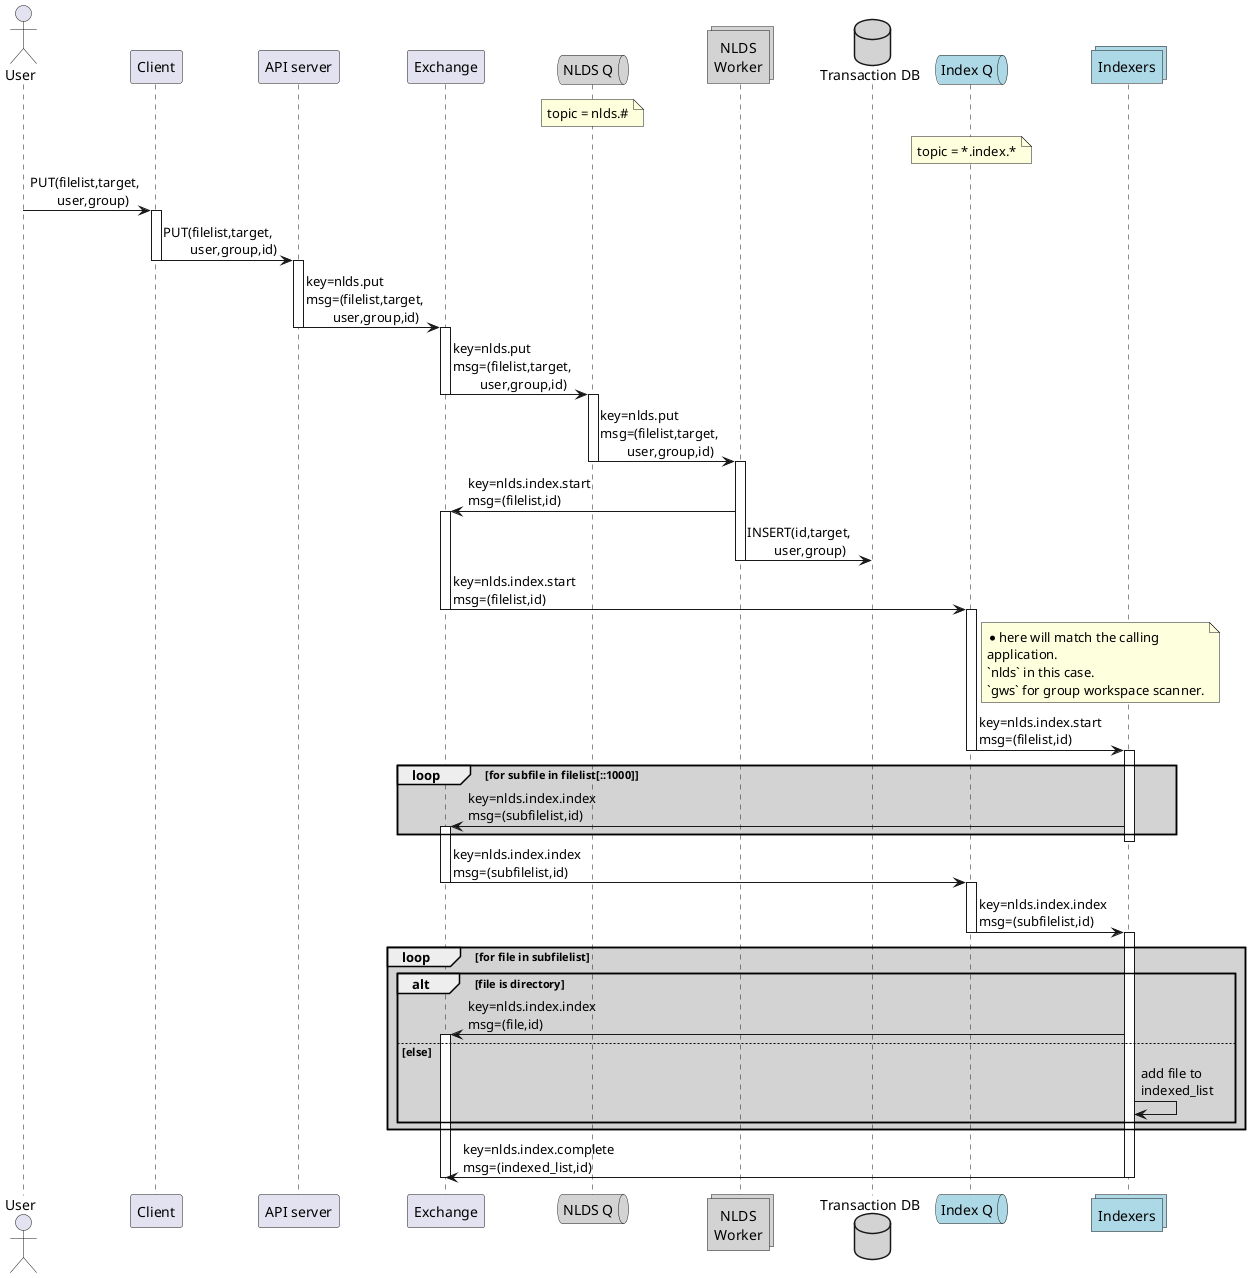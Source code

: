 @startuml message_flow_put

actor user as "User"
participant client as "Client"
participant server as "API server"
participant wex as "Exchange"

queue qw as "NLDS Q" #lightgrey
note over qw
    topic = nlds.#
end note
collections work as "NLDS\nWorker" #lightgrey
database iddb as "Transaction DB" #lightgrey

queue qs as "Index Q" #lightblue
note over qs
    topic = *.index.*
end note
collections index as "Indexers" #lightblue

user -> client : PUT(filelist,target,\n\tuser,group)
activate client
client -> server : PUT(filelist,target,\n\tuser,group,id)
deactivate client
activate server
server -> wex : key=nlds.put\nmsg=(filelist,target,\n\tuser,group,id)
deactivate server
activate wex
wex -> qw : key=nlds.put\nmsg=(filelist,target,\n\tuser,group,id)
deactivate wex
activate qw
qw -> work : key=nlds.put\nmsg=(filelist,target,\n\tuser,group,id)
deactivate qw

activate work
work -> wex : key=nlds.index.start\nmsg=(filelist,id)
activate wex
work -> iddb : INSERT(id,target,\n\tuser,group)
deactivate work
wex -> qs : key=nlds.index.start\nmsg=(filelist,id)
deactivate wex
note right of qs
    * here will match the calling
    application.
    `nlds` in this case.
    `gws` for group workspace scanner.
end note
activate qs
qs -> index : key=nlds.index.start\nmsg=(filelist,id)
deactivate qs
activate index
loop #lightgrey for subfile in filelist[::1000]
    index -> wex : key=nlds.index.index\nmsg=(subfilelist,id)
    activate wex
end
deactivate index
wex -> qs : key=nlds.index.index\nmsg=(subfilelist,id)
deactivate wex
activate qs
qs -> index : key=nlds.index.index\nmsg=(subfilelist,id)
deactivate qs
activate index
loop #lightgrey for file in subfilelist 
    alt file is directory
        index -> wex : key=nlds.index.index\nmsg=(file,id)
        activate wex
    else else
        index -> index : add file to\nindexed_list
    end
end
index -> wex : key=nlds.index.complete\nmsg=(indexed_list,id)
deactivate index
/'
wex -> qs : key=nlds.index.index\nmsg=(filelist,id)
'/
deactivate wex
/'
activate qs
qs -> index : key=nlds.index.index\nmsg=(filelist,id)
deactivate qs
activate index
loop #lightgrey for file in filelist 
    index -> index : add file to\nindexed_list
end
index -> wex : key=nlds.index.complete\nmsg=(indexed_list,id)
deactivate index
'/
@enduml
